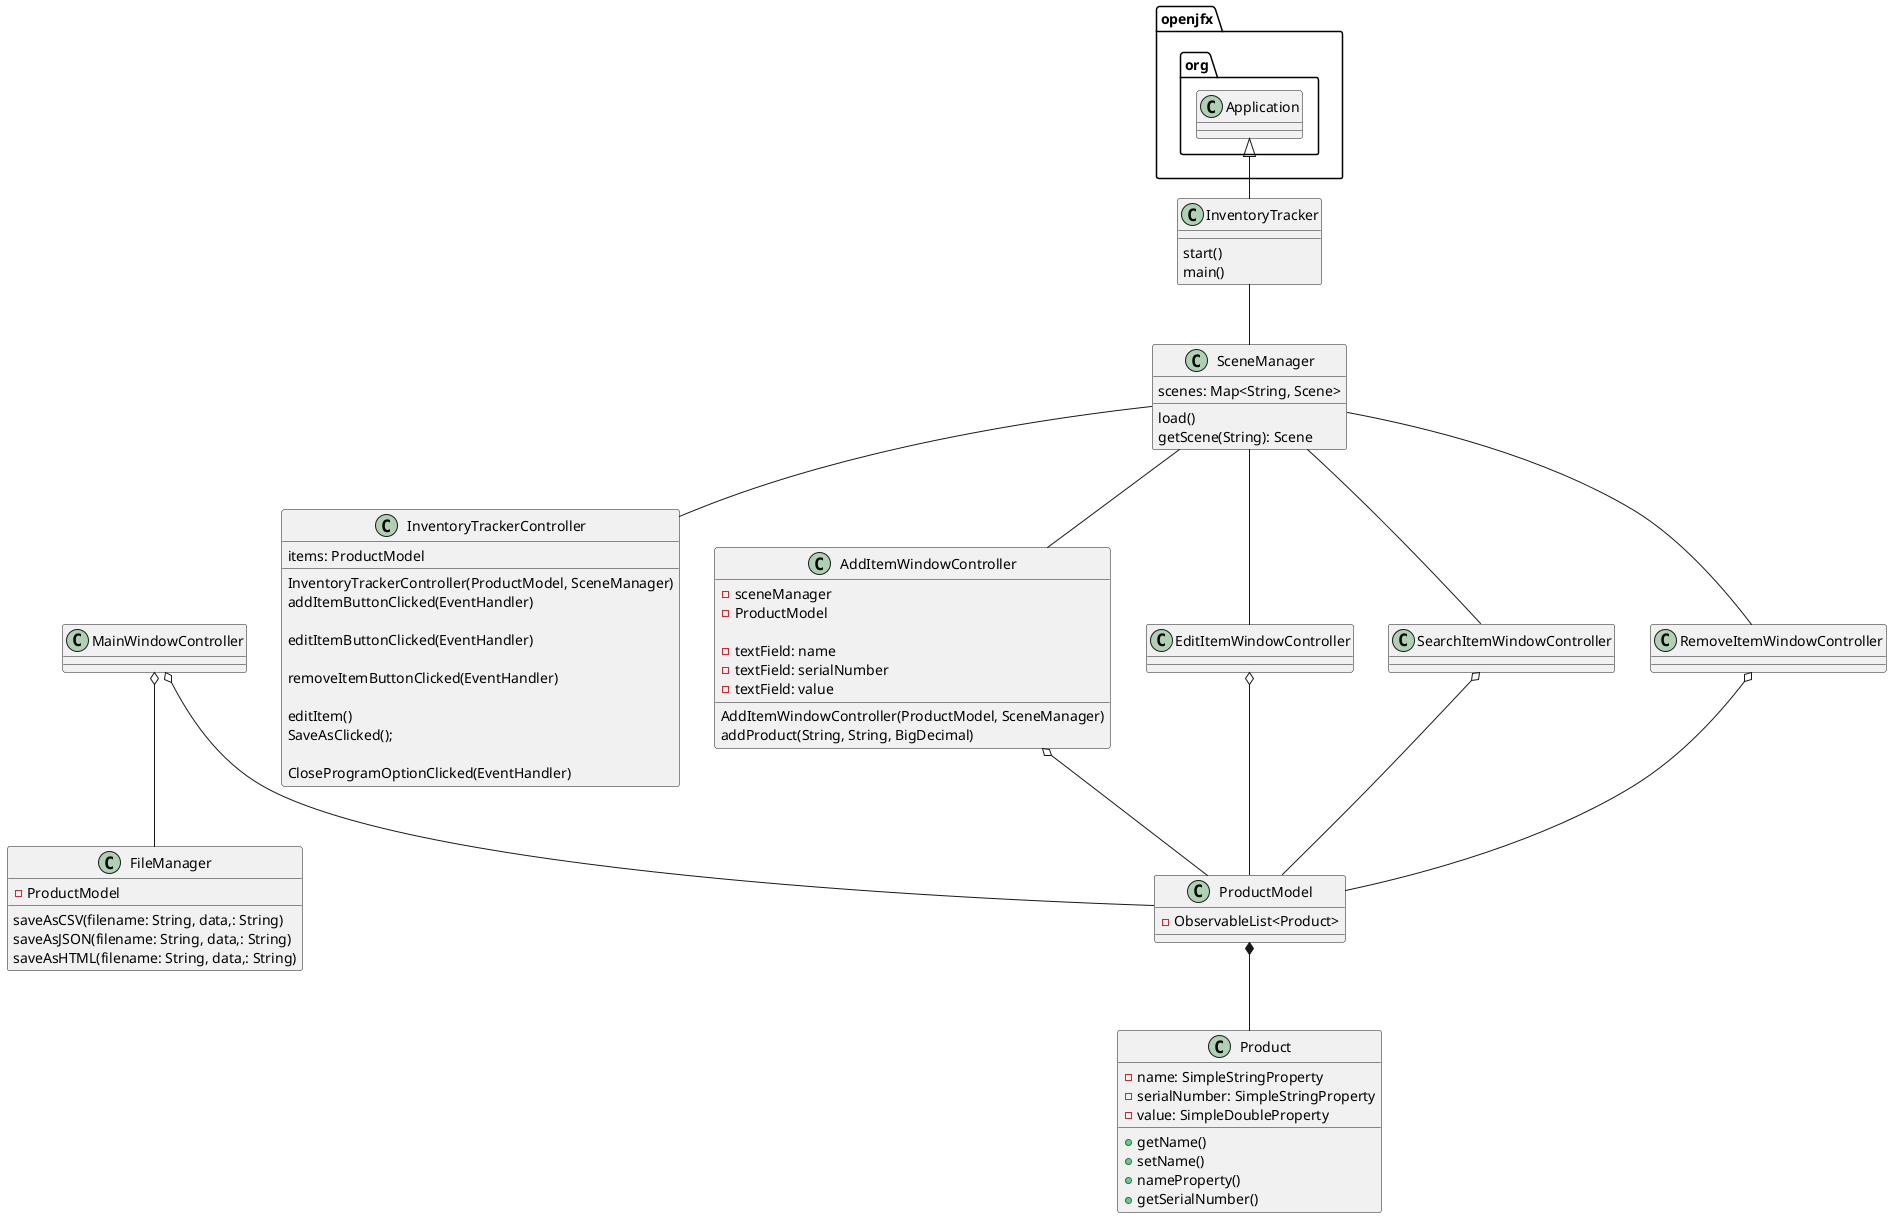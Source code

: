 @startuml

class InventoryTracker{
    start()
    main()
}

'Lecture 7/12/2021
class SceneManager{
    scenes: Map<String, Scene>

    load()
    getScene(String): Scene
}

class InventoryTrackerController{
    items: ProductModel

    'constructor for sceneManager
    InventoryTrackerController(ProductModel, SceneManager)


    'VBOX Right
    'pass addItem scene to SceneManager
    addItemButtonClicked(EventHandler)

    'might not be button, may just edit in table view
    editItemButtonClicked(EventHandler)

    'remove selected item
    removeItemButtonClicked(EventHandler)

    editItem()
    SaveAsClicked();

    CloseProgramOptionClicked(EventHandler)
}
class AddItemWindowController{
    'constructor for sceneManager
    AddItemWindowController(ProductModel, SceneManager)

    'instances
    -sceneManager
    -ProductModel

    -textField: name
    -textField: serialNumber
    -textField: value

    'add product through constructor using text field
     addProduct(String, String, BigDecimal)
}

'this may be removed if its possible to edit in tableview
class EditItemWindowController{

}

class SearchItemWindowController{
}

class ProductModel{

    - ObservableList<Product>

}

class Product{
    - name: SimpleStringProperty
    - serialNumber: SimpleStringProperty
    - value: SimpleDoubleProperty

    + getName()
    + setName()
    + nameProperty()
    + getSerialNumber()
    '...
}

class FileManager{
    -ProductModel

    saveAsCSV(filename: String, data,: String)
    saveAsJSON(filename: String, data,: String)
    saveAsHTML(filename: String, data,: String)
}
openjfx.org.Application <|-- InventoryTracker
InventoryTracker -- SceneManager
SceneManager -- InventoryTrackerController
SceneManager -- AddItemWindowController
SceneManager -- EditItemWindowController
SceneManager -- RemoveItemWindowController
SceneManager -- SearchItemWindowController
MainWindowController o-- ProductModel
AddItemWindowController o-- ProductModel
EditItemWindowController o-- ProductModel
RemoveItemWindowController o-- ProductModel
SearchItemWindowController o-- ProductModel
MainWindowController o-- FileManager
ProductModel *-- Product
@enduml